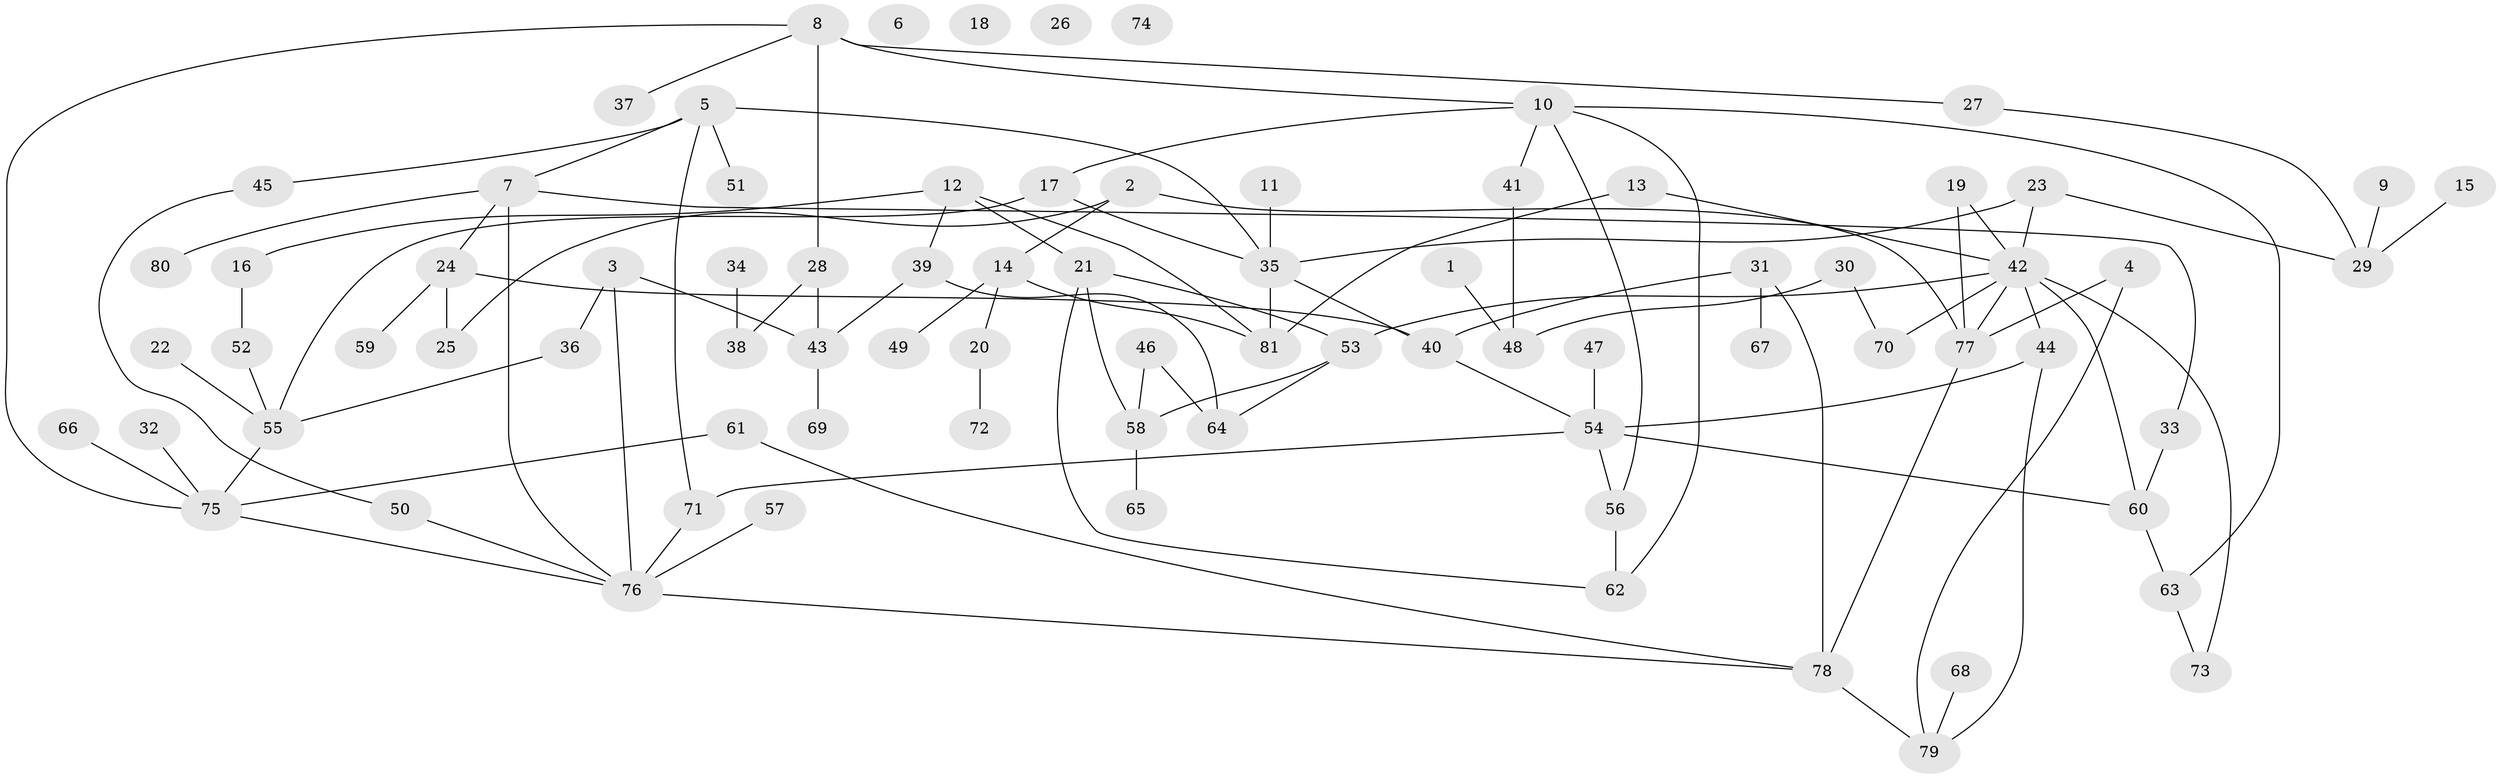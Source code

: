 // coarse degree distribution, {5: 0.07547169811320754, 7: 0.03773584905660377, 4: 0.09433962264150944, 6: 0.07547169811320754, 9: 0.018867924528301886, 2: 0.24528301886792453, 3: 0.18867924528301888, 1: 0.24528301886792453, 10: 0.018867924528301886}
// Generated by graph-tools (version 1.1) at 2025/48/03/04/25 22:48:02]
// undirected, 81 vertices, 109 edges
graph export_dot {
  node [color=gray90,style=filled];
  1;
  2;
  3;
  4;
  5;
  6;
  7;
  8;
  9;
  10;
  11;
  12;
  13;
  14;
  15;
  16;
  17;
  18;
  19;
  20;
  21;
  22;
  23;
  24;
  25;
  26;
  27;
  28;
  29;
  30;
  31;
  32;
  33;
  34;
  35;
  36;
  37;
  38;
  39;
  40;
  41;
  42;
  43;
  44;
  45;
  46;
  47;
  48;
  49;
  50;
  51;
  52;
  53;
  54;
  55;
  56;
  57;
  58;
  59;
  60;
  61;
  62;
  63;
  64;
  65;
  66;
  67;
  68;
  69;
  70;
  71;
  72;
  73;
  74;
  75;
  76;
  77;
  78;
  79;
  80;
  81;
  1 -- 48;
  2 -- 14;
  2 -- 25;
  2 -- 77;
  3 -- 36;
  3 -- 43;
  3 -- 76;
  4 -- 77;
  4 -- 79;
  5 -- 7;
  5 -- 35;
  5 -- 45;
  5 -- 51;
  5 -- 71;
  7 -- 24;
  7 -- 33;
  7 -- 76;
  7 -- 80;
  8 -- 10;
  8 -- 27;
  8 -- 28;
  8 -- 37;
  8 -- 75;
  9 -- 29;
  10 -- 17;
  10 -- 41;
  10 -- 56;
  10 -- 62;
  10 -- 63;
  11 -- 35;
  12 -- 16;
  12 -- 21;
  12 -- 39;
  12 -- 81;
  13 -- 42;
  13 -- 81;
  14 -- 20;
  14 -- 49;
  14 -- 81;
  15 -- 29;
  16 -- 52;
  17 -- 35;
  17 -- 55;
  19 -- 42;
  19 -- 77;
  20 -- 72;
  21 -- 53;
  21 -- 58;
  21 -- 62;
  22 -- 55;
  23 -- 29;
  23 -- 35;
  23 -- 42;
  24 -- 25;
  24 -- 40;
  24 -- 59;
  27 -- 29;
  28 -- 38;
  28 -- 43;
  30 -- 48;
  30 -- 70;
  31 -- 40;
  31 -- 67;
  31 -- 78;
  32 -- 75;
  33 -- 60;
  34 -- 38;
  35 -- 40;
  35 -- 81;
  36 -- 55;
  39 -- 43;
  39 -- 64;
  40 -- 54;
  41 -- 48;
  42 -- 44;
  42 -- 53;
  42 -- 60;
  42 -- 70;
  42 -- 73;
  42 -- 77;
  43 -- 69;
  44 -- 54;
  44 -- 79;
  45 -- 50;
  46 -- 58;
  46 -- 64;
  47 -- 54;
  50 -- 76;
  52 -- 55;
  53 -- 58;
  53 -- 64;
  54 -- 56;
  54 -- 60;
  54 -- 71;
  55 -- 75;
  56 -- 62;
  57 -- 76;
  58 -- 65;
  60 -- 63;
  61 -- 75;
  61 -- 78;
  63 -- 73;
  66 -- 75;
  68 -- 79;
  71 -- 76;
  75 -- 76;
  76 -- 78;
  77 -- 78;
  78 -- 79;
}
